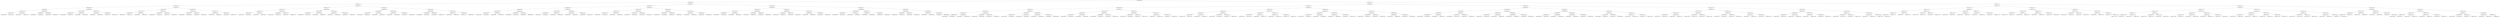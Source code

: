 digraph G{
246953868 [label="Node{data=[6657, 6657]}"]
246953868 -> 739944711
739944711 [label="Node{data=[6380, 6380]}"]
739944711 -> 928467454
928467454 [label="Node{data=[5211, 5211]}"]
928467454 -> 1702389075
1702389075 [label="Node{data=[4074, 4074]}"]
1702389075 -> 716388903
716388903 [label="Node{data=[3688, 3688]}"]
716388903 -> 1402531047
1402531047 [label="Node{data=[3680, 3680]}"]
1402531047 -> 1586321363
1586321363 [label="Node{data=[3084, 3084]}"]
1586321363 -> 2021254060
2021254060 [label="Node{data=[1579, 1579]}"]
2021254060 -> 1260948614
1260948614 [label="Node{data=[1548, 1548]}"]
2021254060 -> 1606659792
1606659792 [label="Node{data=[1638, 1638]}"]
1586321363 -> 1799641396
1799641396 [label="Node{data=[3553, 3553]}"]
1799641396 -> 1553441651
1553441651 [label="Node{data=[3152, 3152]}"]
1799641396 -> 1406425307
1406425307 [label="Node{data=[3679, 3679]}"]
1402531047 -> 287557983
287557983 [label="Node{data=[3684, 3684]}"]
287557983 -> 1483194294
1483194294 [label="Node{data=[3682, 3682]}"]
1483194294 -> 956961778
956961778 [label="Node{data=[3681, 3681]}"]
1483194294 -> 1223263880
1223263880 [label="Node{data=[3683, 3683]}"]
287557983 -> 1200605179
1200605179 [label="Node{data=[3686, 3686]}"]
1200605179 -> 586173107
586173107 [label="Node{data=[3685, 3685]}"]
1200605179 -> 1259100316
1259100316 [label="Node{data=[3687, 3687]}"]
716388903 -> 1330989747
1330989747 [label="Node{data=[3696, 3696]}"]
1330989747 -> 1985805501
1985805501 [label="Node{data=[3692, 3692]}"]
1985805501 -> 1448707351
1448707351 [label="Node{data=[3690, 3690]}"]
1448707351 -> 2142826488
2142826488 [label="Node{data=[3689, 3689]}"]
1448707351 -> 450699886
450699886 [label="Node{data=[3691, 3691]}"]
1985805501 -> 200645788
200645788 [label="Node{data=[3694, 3694]}"]
200645788 -> 295621064
295621064 [label="Node{data=[3693, 3693]}"]
200645788 -> 694237996
694237996 [label="Node{data=[3695, 3695]}"]
1330989747 -> 1524408892
1524408892 [label="Node{data=[3700, 3700]}"]
1524408892 -> 2104149127
2104149127 [label="Node{data=[3698, 3698]}"]
2104149127 -> 446519923
446519923 [label="Node{data=[3697, 3697]}"]
2104149127 -> 973453911
973453911 [label="Node{data=[3699, 3699]}"]
1524408892 -> 91697769
91697769 [label="Node{data=[4033, 4033]}"]
91697769 -> 781357244
781357244 [label="Node{data=[3710, 3710]}"]
91697769 -> 1579948511
1579948511 [label="Node{data=[4073, 4073]}"]
1702389075 -> 1240258383
1240258383 [label="Node{data=[5195, 5195]}"]
1240258383 -> 1966362721
1966362721 [label="Node{data=[4082, 4082]}"]
1966362721 -> 1335437579
1335437579 [label="Node{data=[4078, 4078]}"]
1335437579 -> 1908745158
1908745158 [label="Node{data=[4076, 4076]}"]
1908745158 -> 1581040670
1581040670 [label="Node{data=[4075, 4075]}"]
1908745158 -> 165421280
165421280 [label="Node{data=[4077, 4077]}"]
1335437579 -> 260800929
260800929 [label="Node{data=[4080, 4080]}"]
260800929 -> 1468553349
1468553349 [label="Node{data=[4079, 4079]}"]
260800929 -> 1865185886
1865185886 [label="Node{data=[4081, 4081]}"]
1966362721 -> 119512187
119512187 [label="Node{data=[5191, 5191]}"]
119512187 -> 1414173616
1414173616 [label="Node{data=[4084, 4084]}"]
1414173616 -> 1091810764
1091810764 [label="Node{data=[4083, 4083]}"]
1414173616 -> 1298258234
1298258234 [label="Node{data=[5190, 5190]}"]
119512187 -> 912681129
912681129 [label="Node{data=[5193, 5193]}"]
912681129 -> 909228742
909228742 [label="Node{data=[5192, 5192]}"]
912681129 -> 1792070681
1792070681 [label="Node{data=[5194, 5194]}"]
1240258383 -> 691763312
691763312 [label="Node{data=[5203, 5203]}"]
691763312 -> 748519134
748519134 [label="Node{data=[5199, 5199]}"]
748519134 -> 398525953
398525953 [label="Node{data=[5197, 5197]}"]
398525953 -> 2069719292
2069719292 [label="Node{data=[5196, 5196]}"]
398525953 -> 156727071
156727071 [label="Node{data=[5198, 5198]}"]
748519134 -> 1316721509
1316721509 [label="Node{data=[5201, 5201]}"]
1316721509 -> 1368745381
1368745381 [label="Node{data=[5200, 5200]}"]
1316721509 -> 1101004259
1101004259 [label="Node{data=[5202, 5202]}"]
691763312 -> 1942132032
1942132032 [label="Node{data=[5207, 5207]}"]
1942132032 -> 1638977766
1638977766 [label="Node{data=[5205, 5205]}"]
1638977766 -> 468855096
468855096 [label="Node{data=[5204, 5204]}"]
1638977766 -> 624734016
624734016 [label="Node{data=[5206, 5206]}"]
1942132032 -> 1119049266
1119049266 [label="Node{data=[5209, 5209]}"]
1119049266 -> 627284322
627284322 [label="Node{data=[5208, 5208]}"]
1119049266 -> 802344735
802344735 [label="Node{data=[5210, 5210]}"]
928467454 -> 1867784970
1867784970 [label="Node{data=[6348, 6348]}"]
1867784970 -> 923728404
923728404 [label="Node{data=[6279, 6279]}"]
923728404 -> 245353758
245353758 [label="Node{data=[5219, 5219]}"]
245353758 -> 931938789
931938789 [label="Node{data=[5215, 5215]}"]
931938789 -> 2039380077
2039380077 [label="Node{data=[5213, 5213]}"]
2039380077 -> 965800722
965800722 [label="Node{data=[5212, 5212]}"]
2039380077 -> 1226255875
1226255875 [label="Node{data=[5214, 5214]}"]
931938789 -> 482467245
482467245 [label="Node{data=[5217, 5217]}"]
482467245 -> 377918280
377918280 [label="Node{data=[5216, 5216]}"]
482467245 -> 682683113
682683113 [label="Node{data=[5218, 5218]}"]
245353758 -> 1487384266
1487384266 [label="Node{data=[6275, 6275]}"]
1487384266 -> 1243163846
1243163846 [label="Node{data=[6269, 6269]}"]
1243163846 -> 1755834910
1755834910 [label="Node{data=[5245, 5245]}"]
1243163846 -> 1198502465
1198502465 [label="Node{data=[6274, 6274]}"]
1487384266 -> 576423320
576423320 [label="Node{data=[6277, 6277]}"]
576423320 -> 564650505
564650505 [label="Node{data=[6276, 6276]}"]
576423320 -> 1988565817
1988565817 [label="Node{data=[6278, 6278]}"]
923728404 -> 1287672338
1287672338 [label="Node{data=[6309, 6309]}"]
1287672338 -> 843675991
843675991 [label="Node{data=[6283, 6283]}"]
843675991 -> 744514237
744514237 [label="Node{data=[6281, 6281]}"]
744514237 -> 1651571419
1651571419 [label="Node{data=[6280, 6280]}"]
744514237 -> 753824837
753824837 [label="Node{data=[6282, 6282]}"]
843675991 -> 1427387214
1427387214 [label="Node{data=[6285, 6285]}"]
1427387214 -> 2060371675
2060371675 [label="Node{data=[6284, 6284]}"]
1427387214 -> 520969595
520969595 [label="Node{data=[6286, 6286]}"]
1287672338 -> 1075732099
1075732099 [label="Node{data=[6344, 6344]}"]
1075732099 -> 879004557
879004557 [label="Node{data=[6342, 6342]}"]
879004557 -> 940600260
940600260 [label="Node{data=[6341, 6341]}"]
879004557 -> 1292050232
1292050232 [label="Node{data=[6343, 6343]}"]
1075732099 -> 2145106525
2145106525 [label="Node{data=[6346, 6346]}"]
2145106525 -> 1878224584
1878224584 [label="Node{data=[6345, 6345]}"]
2145106525 -> 1418094265
1418094265 [label="Node{data=[6347, 6347]}"]
1867784970 -> 19483086
19483086 [label="Node{data=[6364, 6364]}"]
19483086 -> 595727076
595727076 [label="Node{data=[6356, 6356]}"]
595727076 -> 1475587442
1475587442 [label="Node{data=[6352, 6352]}"]
1475587442 -> 807910043
807910043 [label="Node{data=[6350, 6350]}"]
807910043 -> 2064376424
2064376424 [label="Node{data=[6349, 6349]}"]
807910043 -> 1219349215
1219349215 [label="Node{data=[6351, 6351]}"]
1475587442 -> 50296453
50296453 [label="Node{data=[6354, 6354]}"]
50296453 -> 251782947
251782947 [label="Node{data=[6353, 6353]}"]
50296453 -> 725441545
725441545 [label="Node{data=[6355, 6355]}"]
595727076 -> 224432259
224432259 [label="Node{data=[6360, 6360]}"]
224432259 -> 1959957748
1959957748 [label="Node{data=[6358, 6358]}"]
1959957748 -> 1961516466
1961516466 [label="Node{data=[6357, 6357]}"]
1959957748 -> 905353778
905353778 [label="Node{data=[6359, 6359]}"]
224432259 -> 1016848519
1016848519 [label="Node{data=[6362, 6362]}"]
1016848519 -> 1544464084
1544464084 [label="Node{data=[6361, 6361]}"]
1016848519 -> 2049931050
2049931050 [label="Node{data=[6363, 6363]}"]
19483086 -> 2064205143
2064205143 [label="Node{data=[6372, 6372]}"]
2064205143 -> 410328425
410328425 [label="Node{data=[6368, 6368]}"]
410328425 -> 837034165
837034165 [label="Node{data=[6366, 6366]}"]
837034165 -> 821266308
821266308 [label="Node{data=[6365, 6365]}"]
837034165 -> 23158576
23158576 [label="Node{data=[6367, 6367]}"]
410328425 -> 827294752
827294752 [label="Node{data=[6370, 6370]}"]
827294752 -> 557771572
557771572 [label="Node{data=[6369, 6369]}"]
827294752 -> 224237360
224237360 [label="Node{data=[6371, 6371]}"]
2064205143 -> 105828724
105828724 [label="Node{data=[6376, 6376]}"]
105828724 -> 1265445657
1265445657 [label="Node{data=[6374, 6374]}"]
1265445657 -> 492576267
492576267 [label="Node{data=[6373, 6373]}"]
1265445657 -> 2086272647
2086272647 [label="Node{data=[6375, 6375]}"]
105828724 -> 208422153
208422153 [label="Node{data=[6378, 6378]}"]
208422153 -> 788234878
788234878 [label="Node{data=[6377, 6377]}"]
208422153 -> 1395289580
1395289580 [label="Node{data=[6379, 6379]}"]
739944711 -> 1614023880
1614023880 [label="Node{data=[6593, 6593]}"]
1614023880 -> 245258698
245258698 [label="Node{data=[6412, 6412]}"]
245258698 -> 2089075221
2089075221 [label="Node{data=[6396, 6396]}"]
2089075221 -> 2093061476
2093061476 [label="Node{data=[6388, 6388]}"]
2093061476 -> 1020499064
1020499064 [label="Node{data=[6384, 6384]}"]
1020499064 -> 1082120737
1082120737 [label="Node{data=[6382, 6382]}"]
1082120737 -> 439430225
439430225 [label="Node{data=[6381, 6381]}"]
1082120737 -> 1789649094
1789649094 [label="Node{data=[6383, 6383]}"]
1020499064 -> 1258015167
1258015167 [label="Node{data=[6386, 6386]}"]
1258015167 -> 1961606163
1961606163 [label="Node{data=[6385, 6385]}"]
1258015167 -> 1739281787
1739281787 [label="Node{data=[6387, 6387]}"]
2093061476 -> 1379087512
1379087512 [label="Node{data=[6392, 6392]}"]
1379087512 -> 1175562576
1175562576 [label="Node{data=[6390, 6390]}"]
1175562576 -> 1874038437
1874038437 [label="Node{data=[6389, 6389]}"]
1175562576 -> 1376657061
1376657061 [label="Node{data=[6391, 6391]}"]
1379087512 -> 433223560
433223560 [label="Node{data=[6394, 6394]}"]
433223560 -> 1380058827
1380058827 [label="Node{data=[6393, 6393]}"]
433223560 -> 569867392
569867392 [label="Node{data=[6395, 6395]}"]
2089075221 -> 53388589
53388589 [label="Node{data=[6404, 6404]}"]
53388589 -> 164293879
164293879 [label="Node{data=[6400, 6400]}"]
164293879 -> 1266468699
1266468699 [label="Node{data=[6398, 6398]}"]
1266468699 -> 1366667720
1366667720 [label="Node{data=[6397, 6397]}"]
1266468699 -> 662987014
662987014 [label="Node{data=[6399, 6399]}"]
164293879 -> 2037881941
2037881941 [label="Node{data=[6402, 6402]}"]
2037881941 -> 1411172927
1411172927 [label="Node{data=[6401, 6401]}"]
2037881941 -> 681298565
681298565 [label="Node{data=[6403, 6403]}"]
53388589 -> 739447489
739447489 [label="Node{data=[6408, 6408]}"]
739447489 -> 1766045218
1766045218 [label="Node{data=[6406, 6406]}"]
1766045218 -> 1539101703
1539101703 [label="Node{data=[6405, 6405]}"]
1766045218 -> 763752983
763752983 [label="Node{data=[6407, 6407]}"]
739447489 -> 431257724
431257724 [label="Node{data=[6410, 6410]}"]
431257724 -> 1840394190
1840394190 [label="Node{data=[6409, 6409]}"]
431257724 -> 1343472275
1343472275 [label="Node{data=[6411, 6411]}"]
245258698 -> 1384421324
1384421324 [label="Node{data=[6428, 6428]}"]
1384421324 -> 1749639800
1749639800 [label="Node{data=[6420, 6420]}"]
1749639800 -> 351927520
351927520 [label="Node{data=[6416, 6416]}"]
351927520 -> 1513137078
1513137078 [label="Node{data=[6414, 6414]}"]
1513137078 -> 754742731
754742731 [label="Node{data=[6413, 6413]}"]
1513137078 -> 260409486
260409486 [label="Node{data=[6415, 6415]}"]
351927520 -> 1413507938
1413507938 [label="Node{data=[6418, 6418]}"]
1413507938 -> 187846479
187846479 [label="Node{data=[6417, 6417]}"]
1413507938 -> 1152328143
1152328143 [label="Node{data=[6419, 6419]}"]
1749639800 -> 1733103660
1733103660 [label="Node{data=[6424, 6424]}"]
1733103660 -> 813792476
813792476 [label="Node{data=[6422, 6422]}"]
813792476 -> 701502900
701502900 [label="Node{data=[6421, 6421]}"]
813792476 -> 340588568
340588568 [label="Node{data=[6423, 6423]}"]
1733103660 -> 462378701
462378701 [label="Node{data=[6426, 6426]}"]
462378701 -> 542359292
542359292 [label="Node{data=[6425, 6425]}"]
462378701 -> 151483127
151483127 [label="Node{data=[6427, 6427]}"]
1384421324 -> 2054735863
2054735863 [label="Node{data=[6585, 6585]}"]
2054735863 -> 463527755
463527755 [label="Node{data=[6581, 6581]}"]
463527755 -> 649668253
649668253 [label="Node{data=[6430, 6430]}"]
649668253 -> 337340535
337340535 [label="Node{data=[6429, 6429]}"]
649668253 -> 677397116
677397116 [label="Node{data=[6558, 6558]}"]
463527755 -> 891783868
891783868 [label="Node{data=[6583, 6583]}"]
891783868 -> 1522917195
1522917195 [label="Node{data=[6582, 6582]}"]
891783868 -> 366103732
366103732 [label="Node{data=[6584, 6584]}"]
2054735863 -> 1057722320
1057722320 [label="Node{data=[6589, 6589]}"]
1057722320 -> 921735399
921735399 [label="Node{data=[6587, 6587]}"]
921735399 -> 1111178997
1111178997 [label="Node{data=[6586, 6586]}"]
921735399 -> 1166765546
1166765546 [label="Node{data=[6588, 6588]}"]
1057722320 -> 647831428
647831428 [label="Node{data=[6591, 6591]}"]
647831428 -> 349750296
349750296 [label="Node{data=[6590, 6590]}"]
647831428 -> 261070048
261070048 [label="Node{data=[6592, 6592]}"]
1614023880 -> 292902086
292902086 [label="Node{data=[6625, 6625]}"]
292902086 -> 1608128595
1608128595 [label="Node{data=[6609, 6609]}"]
1608128595 -> 233893812
233893812 [label="Node{data=[6601, 6601]}"]
233893812 -> 2120944246
2120944246 [label="Node{data=[6597, 6597]}"]
2120944246 -> 1166258713
1166258713 [label="Node{data=[6595, 6595]}"]
1166258713 -> 1242833530
1242833530 [label="Node{data=[6594, 6594]}"]
1166258713 -> 1083439555
1083439555 [label="Node{data=[6596, 6596]}"]
2120944246 -> 1720541981
1720541981 [label="Node{data=[6599, 6599]}"]
1720541981 -> 1053169327
1053169327 [label="Node{data=[6598, 6598]}"]
1720541981 -> 1437267199
1437267199 [label="Node{data=[6600, 6600]}"]
233893812 -> 178803304
178803304 [label="Node{data=[6605, 6605]}"]
178803304 -> 128998827
128998827 [label="Node{data=[6603, 6603]}"]
128998827 -> 156057756
156057756 [label="Node{data=[6602, 6602]}"]
128998827 -> 197283910
197283910 [label="Node{data=[6604, 6604]}"]
178803304 -> 1127315524
1127315524 [label="Node{data=[6607, 6607]}"]
1127315524 -> 1189689484
1189689484 [label="Node{data=[6606, 6606]}"]
1127315524 -> 625203565
625203565 [label="Node{data=[6608, 6608]}"]
1608128595 -> 1008397795
1008397795 [label="Node{data=[6617, 6617]}"]
1008397795 -> 1956729212
1956729212 [label="Node{data=[6613, 6613]}"]
1956729212 -> 2072197692
2072197692 [label="Node{data=[6611, 6611]}"]
2072197692 -> 1085283472
1085283472 [label="Node{data=[6610, 6610]}"]
2072197692 -> 732861584
732861584 [label="Node{data=[6612, 6612]}"]
1956729212 -> 1434061352
1434061352 [label="Node{data=[6615, 6615]}"]
1434061352 -> 936024161
936024161 [label="Node{data=[6614, 6614]}"]
1434061352 -> 2002671252
2002671252 [label="Node{data=[6616, 6616]}"]
1008397795 -> 671831803
671831803 [label="Node{data=[6621, 6621]}"]
671831803 -> 757408408
757408408 [label="Node{data=[6619, 6619]}"]
757408408 -> 1313844941
1313844941 [label="Node{data=[6618, 6618]}"]
757408408 -> 1268820838
1268820838 [label="Node{data=[6620, 6620]}"]
671831803 -> 971931751
971931751 [label="Node{data=[6623, 6623]}"]
971931751 -> 1029395488
1029395488 [label="Node{data=[6622, 6622]}"]
971931751 -> 248626304
248626304 [label="Node{data=[6624, 6624]}"]
292902086 -> 1088740775
1088740775 [label="Node{data=[6641, 6641]}"]
1088740775 -> 222597220
222597220 [label="Node{data=[6633, 6633]}"]
222597220 -> 1792618424
1792618424 [label="Node{data=[6629, 6629]}"]
1792618424 -> 1768930271
1768930271 [label="Node{data=[6627, 6627]}"]
1768930271 -> 260070064
260070064 [label="Node{data=[6626, 6626]}"]
1768930271 -> 653147284
653147284 [label="Node{data=[6628, 6628]}"]
1792618424 -> 90796830
90796830 [label="Node{data=[6631, 6631]}"]
90796830 -> 298615087
298615087 [label="Node{data=[6630, 6630]}"]
90796830 -> 471075964
471075964 [label="Node{data=[6632, 6632]}"]
222597220 -> 1263110646
1263110646 [label="Node{data=[6637, 6637]}"]
1263110646 -> 100065794
100065794 [label="Node{data=[6635, 6635]}"]
100065794 -> 1883688554
1883688554 [label="Node{data=[6634, 6634]}"]
100065794 -> 1275939826
1275939826 [label="Node{data=[6636, 6636]}"]
1263110646 -> 1267494332
1267494332 [label="Node{data=[6639, 6639]}"]
1267494332 -> 2035839037
2035839037 [label="Node{data=[6638, 6638]}"]
1267494332 -> 1068225762
1068225762 [label="Node{data=[6640, 6640]}"]
1088740775 -> 425675326
425675326 [label="Node{data=[6649, 6649]}"]
425675326 -> 831923492
831923492 [label="Node{data=[6645, 6645]}"]
831923492 -> 200630963
200630963 [label="Node{data=[6643, 6643]}"]
200630963 -> 1780005867
1780005867 [label="Node{data=[6642, 6642]}"]
200630963 -> 167051820
167051820 [label="Node{data=[6644, 6644]}"]
831923492 -> 164276531
164276531 [label="Node{data=[6647, 6647]}"]
164276531 -> 688566851
688566851 [label="Node{data=[6646, 6646]}"]
164276531 -> 107123562
107123562 [label="Node{data=[6648, 6648]}"]
425675326 -> 665257448
665257448 [label="Node{data=[6653, 6653]}"]
665257448 -> 2071503646
2071503646 [label="Node{data=[6651, 6651]}"]
2071503646 -> 127700632
127700632 [label="Node{data=[6650, 6650]}"]
2071503646 -> 368551106
368551106 [label="Node{data=[6652, 6652]}"]
665257448 -> 182479825
182479825 [label="Node{data=[6655, 6655]}"]
182479825 -> 884885952
884885952 [label="Node{data=[6654, 6654]}"]
182479825 -> 1463155073
1463155073 [label="Node{data=[6656, 6656]}"]
246953868 -> 2135721489
2135721489 [label="Node{data=[7084, 7084]}"]
2135721489 -> 1987826890
1987826890 [label="Node{data=[6834, 6834]}"]
1987826890 -> 818770828
818770828 [label="Node{data=[6721, 6721]}"]
818770828 -> 1212968421
1212968421 [label="Node{data=[6689, 6689]}"]
1212968421 -> 1395328755
1395328755 [label="Node{data=[6673, 6673]}"]
1395328755 -> 2078164440
2078164440 [label="Node{data=[6665, 6665]}"]
2078164440 -> 542382140
542382140 [label="Node{data=[6661, 6661]}"]
542382140 -> 198998678
198998678 [label="Node{data=[6659, 6659]}"]
198998678 -> 4974976
4974976 [label="Node{data=[6658, 6658]}"]
198998678 -> 162700500
162700500 [label="Node{data=[6660, 6660]}"]
542382140 -> 162000934
162000934 [label="Node{data=[6663, 6663]}"]
162000934 -> 1640440654
1640440654 [label="Node{data=[6662, 6662]}"]
162000934 -> 1050661151
1050661151 [label="Node{data=[6664, 6664]}"]
2078164440 -> 592883236
592883236 [label="Node{data=[6669, 6669]}"]
592883236 -> 365317288
365317288 [label="Node{data=[6667, 6667]}"]
365317288 -> 1304678413
1304678413 [label="Node{data=[6666, 6666]}"]
365317288 -> 227862403
227862403 [label="Node{data=[6668, 6668]}"]
592883236 -> 455430043
455430043 [label="Node{data=[6671, 6671]}"]
455430043 -> 1008857947
1008857947 [label="Node{data=[6670, 6670]}"]
455430043 -> 1865486186
1865486186 [label="Node{data=[6672, 6672]}"]
1395328755 -> 1160992240
1160992240 [label="Node{data=[6681, 6681]}"]
1160992240 -> 1960543066
1960543066 [label="Node{data=[6677, 6677]}"]
1960543066 -> 1196629425
1196629425 [label="Node{data=[6675, 6675]}"]
1196629425 -> 553517166
553517166 [label="Node{data=[6674, 6674]}"]
1196629425 -> 2134728020
2134728020 [label="Node{data=[6676, 6676]}"]
1960543066 -> 1465176250
1465176250 [label="Node{data=[6679, 6679]}"]
1465176250 -> 137752948
137752948 [label="Node{data=[6678, 6678]}"]
1465176250 -> 1486384492
1486384492 [label="Node{data=[6680, 6680]}"]
1160992240 -> 1297767638
1297767638 [label="Node{data=[6685, 6685]}"]
1297767638 -> 1014666439
1014666439 [label="Node{data=[6683, 6683]}"]
1014666439 -> 467893357
467893357 [label="Node{data=[6682, 6682]}"]
1014666439 -> 754032
754032 [label="Node{data=[6684, 6684]}"]
1297767638 -> 531157323
531157323 [label="Node{data=[6687, 6687]}"]
531157323 -> 2006754005
2006754005 [label="Node{data=[6686, 6686]}"]
531157323 -> 2006755423
2006755423 [label="Node{data=[6688, 6688]}"]
1212968421 -> 734050269
734050269 [label="Node{data=[6705, 6705]}"]
734050269 -> 1924860263
1924860263 [label="Node{data=[6697, 6697]}"]
1924860263 -> 1612945391
1612945391 [label="Node{data=[6693, 6693]}"]
1612945391 -> 1928267236
1928267236 [label="Node{data=[6691, 6691]}"]
1928267236 -> 1547647547
1547647547 [label="Node{data=[6690, 6690]}"]
1928267236 -> 1994780906
1994780906 [label="Node{data=[6692, 6692]}"]
1612945391 -> 176524598
176524598 [label="Node{data=[6695, 6695]}"]
176524598 -> 13597095
13597095 [label="Node{data=[6694, 6694]}"]
176524598 -> 629437799
629437799 [label="Node{data=[6696, 6696]}"]
1924860263 -> 2092934045
2092934045 [label="Node{data=[6701, 6701]}"]
2092934045 -> 1526033665
1526033665 [label="Node{data=[6699, 6699]}"]
1526033665 -> 562832825
562832825 [label="Node{data=[6698, 6698]}"]
1526033665 -> 656753570
656753570 [label="Node{data=[6700, 6700]}"]
2092934045 -> 646430608
646430608 [label="Node{data=[6703, 6703]}"]
646430608 -> 1475040036
1475040036 [label="Node{data=[6702, 6702]}"]
646430608 -> 386536845
386536845 [label="Node{data=[6704, 6704]}"]
734050269 -> 448756893
448756893 [label="Node{data=[6713, 6713]}"]
448756893 -> 23014245
23014245 [label="Node{data=[6709, 6709]}"]
23014245 -> 203434521
203434521 [label="Node{data=[6707, 6707]}"]
203434521 -> 1271001197
1271001197 [label="Node{data=[6706, 6706]}"]
203434521 -> 721106460
721106460 [label="Node{data=[6708, 6708]}"]
23014245 -> 1376203813
1376203813 [label="Node{data=[6711, 6711]}"]
1376203813 -> 1601879198
1601879198 [label="Node{data=[6710, 6710]}"]
1376203813 -> 461143428
461143428 [label="Node{data=[6712, 6712]}"]
448756893 -> 1757737761
1757737761 [label="Node{data=[6717, 6717]}"]
1757737761 -> 59327488
59327488 [label="Node{data=[6715, 6715]}"]
59327488 -> 152929955
152929955 [label="Node{data=[6714, 6714]}"]
59327488 -> 1911904857
1911904857 [label="Node{data=[6716, 6716]}"]
1757737761 -> 1055384253
1055384253 [label="Node{data=[6719, 6719]}"]
1055384253 -> 2005342245
2005342245 [label="Node{data=[6718, 6718]}"]
1055384253 -> 315269352
315269352 [label="Node{data=[6720, 6720]}"]
818770828 -> 1236670330
1236670330 [label="Node{data=[6780, 6780]}"]
1236670330 -> 1220929275
1220929275 [label="Node{data=[6764, 6764]}"]
1220929275 -> 130845174
130845174 [label="Node{data=[6756, 6756]}"]
130845174 -> 1078375431
1078375431 [label="Node{data=[6752, 6752]}"]
1078375431 -> 967993010
967993010 [label="Node{data=[6750, 6750]}"]
967993010 -> 1588047169
1588047169 [label="Node{data=[6722, 6722]}"]
967993010 -> 1036455002
1036455002 [label="Node{data=[6751, 6751]}"]
1078375431 -> 1221878121
1221878121 [label="Node{data=[6754, 6754]}"]
1221878121 -> 1660487991
1660487991 [label="Node{data=[6753, 6753]}"]
1221878121 -> 30895500
30895500 [label="Node{data=[6755, 6755]}"]
130845174 -> 74908720
74908720 [label="Node{data=[6760, 6760]}"]
74908720 -> 1875108606
1875108606 [label="Node{data=[6758, 6758]}"]
1875108606 -> 1171914368
1171914368 [label="Node{data=[6757, 6757]}"]
1875108606 -> 2136490170
2136490170 [label="Node{data=[6759, 6759]}"]
74908720 -> 1127390693
1127390693 [label="Node{data=[6762, 6762]}"]
1127390693 -> 857101167
857101167 [label="Node{data=[6761, 6761]}"]
1127390693 -> 967939699
967939699 [label="Node{data=[6763, 6763]}"]
1220929275 -> 72440943
72440943 [label="Node{data=[6772, 6772]}"]
72440943 -> 1398482101
1398482101 [label="Node{data=[6768, 6768]}"]
1398482101 -> 1389856922
1389856922 [label="Node{data=[6766, 6766]}"]
1389856922 -> 1734381245
1734381245 [label="Node{data=[6765, 6765]}"]
1389856922 -> 1776026650
1776026650 [label="Node{data=[6767, 6767]}"]
1398482101 -> 1663626008
1663626008 [label="Node{data=[6770, 6770]}"]
1663626008 -> 223685823
223685823 [label="Node{data=[6769, 6769]}"]
1663626008 -> 1856196302
1856196302 [label="Node{data=[6771, 6771]}"]
72440943 -> 1733716948
1733716948 [label="Node{data=[6776, 6776]}"]
1733716948 -> 1124219917
1124219917 [label="Node{data=[6774, 6774]}"]
1124219917 -> 1729548294
1729548294 [label="Node{data=[6773, 6773]}"]
1124219917 -> 330774292
330774292 [label="Node{data=[6775, 6775]}"]
1733716948 -> 1198257789
1198257789 [label="Node{data=[6778, 6778]}"]
1198257789 -> 366696649
366696649 [label="Node{data=[6777, 6777]}"]
1198257789 -> 1151089812
1151089812 [label="Node{data=[6779, 6779]}"]
1236670330 -> 1849273476
1849273476 [label="Node{data=[6818, 6818]}"]
1849273476 -> 1987671840
1987671840 [label="Node{data=[6810, 6810]}"]
1987671840 -> 959149110
959149110 [label="Node{data=[6784, 6784]}"]
959149110 -> 485922587
485922587 [label="Node{data=[6782, 6782]}"]
485922587 -> 1065899405
1065899405 [label="Node{data=[6781, 6781]}"]
485922587 -> 49673515
49673515 [label="Node{data=[6783, 6783]}"]
959149110 -> 1612561287
1612561287 [label="Node{data=[6808, 6808]}"]
1612561287 -> 1216067280
1216067280 [label="Node{data=[6807, 6807]}"]
1612561287 -> 899851887
899851887 [label="Node{data=[6809, 6809]}"]
1987671840 -> 408109405
408109405 [label="Node{data=[6814, 6814]}"]
408109405 -> 354353235
354353235 [label="Node{data=[6812, 6812]}"]
354353235 -> 4712726
4712726 [label="Node{data=[6811, 6811]}"]
354353235 -> 544646831
544646831 [label="Node{data=[6813, 6813]}"]
408109405 -> 581780053
581780053 [label="Node{data=[6816, 6816]}"]
581780053 -> 1339933643
1339933643 [label="Node{data=[6815, 6815]}"]
581780053 -> 1894620287
1894620287 [label="Node{data=[6817, 6817]}"]
1849273476 -> 1706757907
1706757907 [label="Node{data=[6826, 6826]}"]
1706757907 -> 759977499
759977499 [label="Node{data=[6822, 6822]}"]
759977499 -> 204344290
204344290 [label="Node{data=[6820, 6820]}"]
204344290 -> 272396412
272396412 [label="Node{data=[6819, 6819]}"]
204344290 -> 759314175
759314175 [label="Node{data=[6821, 6821]}"]
759977499 -> 1659978178
1659978178 [label="Node{data=[6824, 6824]}"]
1659978178 -> 511453029
511453029 [label="Node{data=[6823, 6823]}"]
1659978178 -> 1840257862
1840257862 [label="Node{data=[6825, 6825]}"]
1706757907 -> 1366900161
1366900161 [label="Node{data=[6830, 6830]}"]
1366900161 -> 963545469
963545469 [label="Node{data=[6828, 6828]}"]
963545469 -> 1180091962
1180091962 [label="Node{data=[6827, 6827]}"]
963545469 -> 726765469
726765469 [label="Node{data=[6829, 6829]}"]
1366900161 -> 870197251
870197251 [label="Node{data=[6832, 6832]}"]
870197251 -> 2125884004
2125884004 [label="Node{data=[6831, 6831]}"]
870197251 -> 237048990
237048990 [label="Node{data=[6833, 6833]}"]
1987826890 -> 699092896
699092896 [label="Node{data=[7020, 7020]}"]
699092896 -> 1811408038
1811408038 [label="Node{data=[6892, 6892]}"]
1811408038 -> 652170998
652170998 [label="Node{data=[6876, 6876]}"]
652170998 -> 551301975
551301975 [label="Node{data=[6868, 6868]}"]
551301975 -> 1400487587
1400487587 [label="Node{data=[6838, 6838]}"]
1400487587 -> 134193854
134193854 [label="Node{data=[6836, 6836]}"]
134193854 -> 1531657297
1531657297 [label="Node{data=[6835, 6835]}"]
134193854 -> 441252580
441252580 [label="Node{data=[6837, 6837]}"]
1400487587 -> 81712040
81712040 [label="Node{data=[6840, 6840]}"]
81712040 -> 2119068639
2119068639 [label="Node{data=[6839, 6839]}"]
81712040 -> 2095413747
2095413747 [label="Node{data=[6841, 6841]}"]
551301975 -> 16987985
16987985 [label="Node{data=[6872, 6872]}"]
16987985 -> 1941104458
1941104458 [label="Node{data=[6870, 6870]}"]
1941104458 -> 2125429360
2125429360 [label="Node{data=[6869, 6869]}"]
1941104458 -> 701673143
701673143 [label="Node{data=[6871, 6871]}"]
16987985 -> 829668707
829668707 [label="Node{data=[6874, 6874]}"]
829668707 -> 1436521648
1436521648 [label="Node{data=[6873, 6873]}"]
829668707 -> 1348864137
1348864137 [label="Node{data=[6875, 6875]}"]
652170998 -> 1828565796
1828565796 [label="Node{data=[6884, 6884]}"]
1828565796 -> 1078559613
1078559613 [label="Node{data=[6880, 6880]}"]
1078559613 -> 1767548368
1767548368 [label="Node{data=[6878, 6878]}"]
1767548368 -> 152619570
152619570 [label="Node{data=[6877, 6877]}"]
1767548368 -> 150813862
150813862 [label="Node{data=[6879, 6879]}"]
1078559613 -> 77796527
77796527 [label="Node{data=[6882, 6882]}"]
77796527 -> 946558414
946558414 [label="Node{data=[6881, 6881]}"]
77796527 -> 2012037547
2012037547 [label="Node{data=[6883, 6883]}"]
1828565796 -> 378817532
378817532 [label="Node{data=[6888, 6888]}"]
378817532 -> 168702957
168702957 [label="Node{data=[6886, 6886]}"]
168702957 -> 1755959879
1755959879 [label="Node{data=[6885, 6885]}"]
168702957 -> 1976837856
1976837856 [label="Node{data=[6887, 6887]}"]
378817532 -> 1093359629
1093359629 [label="Node{data=[6890, 6890]}"]
1093359629 -> 985762462
985762462 [label="Node{data=[6889, 6889]}"]
1093359629 -> 484199531
484199531 [label="Node{data=[6891, 6891]}"]
1811408038 -> 1215011382
1215011382 [label="Node{data=[6908, 6908]}"]
1215011382 -> 1394300934
1394300934 [label="Node{data=[6900, 6900]}"]
1394300934 -> 1698217345
1698217345 [label="Node{data=[6896, 6896]}"]
1698217345 -> 469305945
469305945 [label="Node{data=[6894, 6894]}"]
469305945 -> 265783610
265783610 [label="Node{data=[6893, 6893]}"]
469305945 -> 109394862
109394862 [label="Node{data=[6895, 6895]}"]
1698217345 -> 644958794
644958794 [label="Node{data=[6898, 6898]}"]
644958794 -> 1971926815
1971926815 [label="Node{data=[6897, 6897]}"]
644958794 -> 1185214157
1185214157 [label="Node{data=[6899, 6899]}"]
1394300934 -> 1767110140
1767110140 [label="Node{data=[6904, 6904]}"]
1767110140 -> 1163710854
1163710854 [label="Node{data=[6902, 6902]}"]
1163710854 -> 2043754493
2043754493 [label="Node{data=[6901, 6901]}"]
1163710854 -> 409103500
409103500 [label="Node{data=[6903, 6903]}"]
1767110140 -> 1860732521
1860732521 [label="Node{data=[6906, 6906]}"]
1860732521 -> 1293662931
1293662931 [label="Node{data=[6905, 6905]}"]
1860732521 -> 1032127058
1032127058 [label="Node{data=[6907, 6907]}"]
1215011382 -> 914890594
914890594 [label="Node{data=[7012, 7012]}"]
914890594 -> 477699092
477699092 [label="Node{data=[6912, 6912]}"]
477699092 -> 203743338
203743338 [label="Node{data=[6910, 6910]}"]
203743338 -> 421979182
421979182 [label="Node{data=[6909, 6909]}"]
203743338 -> 1872989031
1872989031 [label="Node{data=[6911, 6911]}"]
477699092 -> 997106491
997106491 [label="Node{data=[6991, 6991]}"]
997106491 -> 274871180
274871180 [label="Node{data=[6941, 6941]}"]
997106491 -> 1053532730
1053532730 [label="Node{data=[6996, 6996]}"]
914890594 -> 1296105015
1296105015 [label="Node{data=[7016, 7016]}"]
1296105015 -> 58321887
58321887 [label="Node{data=[7014, 7014]}"]
58321887 -> 42358383
42358383 [label="Node{data=[7013, 7013]}"]
58321887 -> 1639968375
1639968375 [label="Node{data=[7015, 7015]}"]
1296105015 -> 734270769
734270769 [label="Node{data=[7018, 7018]}"]
734270769 -> 1739535493
1739535493 [label="Node{data=[7017, 7017]}"]
734270769 -> 1462383409
1462383409 [label="Node{data=[7019, 7019]}"]
699092896 -> 1232643061
1232643061 [label="Node{data=[7052, 7052]}"]
1232643061 -> 1117670006
1117670006 [label="Node{data=[7036, 7036]}"]
1117670006 -> 1544246716
1544246716 [label="Node{data=[7028, 7028]}"]
1544246716 -> 1522419383
1522419383 [label="Node{data=[7024, 7024]}"]
1522419383 -> 1456812318
1456812318 [label="Node{data=[7022, 7022]}"]
1456812318 -> 1722293320
1722293320 [label="Node{data=[7021, 7021]}"]
1456812318 -> 1619526548
1619526548 [label="Node{data=[7023, 7023]}"]
1522419383 -> 1210804940
1210804940 [label="Node{data=[7026, 7026]}"]
1210804940 -> 923397910
923397910 [label="Node{data=[7025, 7025]}"]
1210804940 -> 291893219
291893219 [label="Node{data=[7027, 7027]}"]
1544246716 -> 827443960
827443960 [label="Node{data=[7032, 7032]}"]
827443960 -> 582990612
582990612 [label="Node{data=[7030, 7030]}"]
582990612 -> 1513521418
1513521418 [label="Node{data=[7029, 7029]}"]
582990612 -> 1687316312
1687316312 [label="Node{data=[7031, 7031]}"]
827443960 -> 1529575224
1529575224 [label="Node{data=[7034, 7034]}"]
1529575224 -> 68354130
68354130 [label="Node{data=[7033, 7033]}"]
1529575224 -> 1791225611
1791225611 [label="Node{data=[7035, 7035]}"]
1117670006 -> 488439212
488439212 [label="Node{data=[7044, 7044]}"]
488439212 -> 495897472
495897472 [label="Node{data=[7040, 7040]}"]
495897472 -> 16996851
16996851 [label="Node{data=[7038, 7038]}"]
16996851 -> 1951225199
1951225199 [label="Node{data=[7037, 7037]}"]
16996851 -> 247867351
247867351 [label="Node{data=[7039, 7039]}"]
495897472 -> 1711222596
1711222596 [label="Node{data=[7042, 7042]}"]
1711222596 -> 2116562633
2116562633 [label="Node{data=[7041, 7041]}"]
1711222596 -> 1615915598
1615915598 [label="Node{data=[7043, 7043]}"]
488439212 -> 1595379980
1595379980 [label="Node{data=[7048, 7048]}"]
1595379980 -> 1124995237
1124995237 [label="Node{data=[7046, 7046]}"]
1124995237 -> 2087661675
2087661675 [label="Node{data=[7045, 7045]}"]
1124995237 -> 453687090
453687090 [label="Node{data=[7047, 7047]}"]
1595379980 -> 2021051054
2021051054 [label="Node{data=[7050, 7050]}"]
2021051054 -> 1263433277
1263433277 [label="Node{data=[7049, 7049]}"]
2021051054 -> 1311238999
1311238999 [label="Node{data=[7051, 7051]}"]
1232643061 -> 5928582
5928582 [label="Node{data=[7068, 7068]}"]
5928582 -> 1320681369
1320681369 [label="Node{data=[7060, 7060]}"]
1320681369 -> 1995479020
1995479020 [label="Node{data=[7056, 7056]}"]
1995479020 -> 133998390
133998390 [label="Node{data=[7054, 7054]}"]
133998390 -> 1413553929
1413553929 [label="Node{data=[7053, 7053]}"]
133998390 -> 637237551
637237551 [label="Node{data=[7055, 7055]}"]
1995479020 -> 1472644491
1472644491 [label="Node{data=[7058, 7058]}"]
1472644491 -> 895556946
895556946 [label="Node{data=[7057, 7057]}"]
1472644491 -> 1761932704
1761932704 [label="Node{data=[7059, 7059]}"]
1320681369 -> 399039406
399039406 [label="Node{data=[7064, 7064]}"]
399039406 -> 1984147009
1984147009 [label="Node{data=[7062, 7062]}"]
1984147009 -> 1274390102
1274390102 [label="Node{data=[7061, 7061]}"]
1984147009 -> 93516669
93516669 [label="Node{data=[7063, 7063]}"]
399039406 -> 1423334858
1423334858 [label="Node{data=[7066, 7066]}"]
1423334858 -> 1066193079
1066193079 [label="Node{data=[7065, 7065]}"]
1423334858 -> 1504515590
1504515590 [label="Node{data=[7067, 7067]}"]
5928582 -> 1270222677
1270222677 [label="Node{data=[7076, 7076]}"]
1270222677 -> 770192356
770192356 [label="Node{data=[7072, 7072]}"]
770192356 -> 1949849478
1949849478 [label="Node{data=[7070, 7070]}"]
1949849478 -> 1158967841
1158967841 [label="Node{data=[7069, 7069]}"]
1949849478 -> 1042481521
1042481521 [label="Node{data=[7071, 7071]}"]
770192356 -> 1379426882
1379426882 [label="Node{data=[7074, 7074]}"]
1379426882 -> 1686801380
1686801380 [label="Node{data=[7073, 7073]}"]
1379426882 -> 40466478
40466478 [label="Node{data=[7075, 7075]}"]
1270222677 -> 610785691
610785691 [label="Node{data=[7080, 7080]}"]
610785691 -> 903644455
903644455 [label="Node{data=[7078, 7078]}"]
903644455 -> 87682515
87682515 [label="Node{data=[7077, 7077]}"]
903644455 -> 1289248082
1289248082 [label="Node{data=[7079, 7079]}"]
610785691 -> 1449782867
1449782867 [label="Node{data=[7082, 7082]}"]
1449782867 -> 130923524
130923524 [label="Node{data=[7081, 7081]}"]
1449782867 -> 1305513563
1305513563 [label="Node{data=[7083, 7083]}"]
2135721489 -> 1139566718
1139566718 [label="Node{data=[7173, 7173]}"]
1139566718 -> 1517165862
1517165862 [label="Node{data=[7141, 7141]}"]
1517165862 -> 816424947
816424947 [label="Node{data=[7125, 7125]}"]
816424947 -> 2034386411
2034386411 [label="Node{data=[7117, 7117]}"]
2034386411 -> 1498246437
1498246437 [label="Node{data=[7113, 7113]}"]
1498246437 -> 1944112135
1944112135 [label="Node{data=[7111, 7111]}"]
1944112135 -> 244018103
244018103 [label="Node{data=[7110, 7110]}"]
1944112135 -> 1695353488
1695353488 [label="Node{data=[7112, 7112]}"]
1498246437 -> 1461413713
1461413713 [label="Node{data=[7115, 7115]}"]
1461413713 -> 586029377
586029377 [label="Node{data=[7114, 7114]}"]
1461413713 -> 2012027000
2012027000 [label="Node{data=[7116, 7116]}"]
2034386411 -> 2058999199
2058999199 [label="Node{data=[7121, 7121]}"]
2058999199 -> 1981023350
1981023350 [label="Node{data=[7119, 7119]}"]
1981023350 -> 610418660
610418660 [label="Node{data=[7118, 7118]}"]
1981023350 -> 1003736520
1003736520 [label="Node{data=[7120, 7120]}"]
2058999199 -> 267575808
267575808 [label="Node{data=[7123, 7123]}"]
267575808 -> 1494446140
1494446140 [label="Node{data=[7122, 7122]}"]
267575808 -> 1824258533
1824258533 [label="Node{data=[7124, 7124]}"]
816424947 -> 1227080759
1227080759 [label="Node{data=[7133, 7133]}"]
1227080759 -> 1373228529
1373228529 [label="Node{data=[7129, 7129]}"]
1373228529 -> 327796070
327796070 [label="Node{data=[7127, 7127]}"]
327796070 -> 542011939
542011939 [label="Node{data=[7126, 7126]}"]
327796070 -> 1998260321
1998260321 [label="Node{data=[7128, 7128]}"]
1373228529 -> 1748170038
1748170038 [label="Node{data=[7131, 7131]}"]
1748170038 -> 894287779
894287779 [label="Node{data=[7130, 7130]}"]
1748170038 -> 1723927619
1723927619 [label="Node{data=[7132, 7132]}"]
1227080759 -> 1228298490
1228298490 [label="Node{data=[7137, 7137]}"]
1228298490 -> 919773103
919773103 [label="Node{data=[7135, 7135]}"]
919773103 -> 1849335409
1849335409 [label="Node{data=[7134, 7134]}"]
919773103 -> 16200929
16200929 [label="Node{data=[7136, 7136]}"]
1228298490 -> 2071813517
2071813517 [label="Node{data=[7139, 7139]}"]
2071813517 -> 1500547754
1500547754 [label="Node{data=[7138, 7138]}"]
2071813517 -> 1669549795
1669549795 [label="Node{data=[7140, 7140]}"]
1517165862 -> 1525300814
1525300814 [label="Node{data=[7157, 7157]}"]
1525300814 -> 1265271211
1265271211 [label="Node{data=[7149, 7149]}"]
1265271211 -> 370304950
370304950 [label="Node{data=[7145, 7145]}"]
370304950 -> 1864357825
1864357825 [label="Node{data=[7143, 7143]}"]
1864357825 -> 1686932514
1686932514 [label="Node{data=[7142, 7142]}"]
1864357825 -> 2071211713
2071211713 [label="Node{data=[7144, 7144]}"]
370304950 -> 2120145358
2120145358 [label="Node{data=[7147, 7147]}"]
2120145358 -> 1869522971
1869522971 [label="Node{data=[7146, 7146]}"]
2120145358 -> 1862517832
1862517832 [label="Node{data=[7148, 7148]}"]
1265271211 -> 903605583
903605583 [label="Node{data=[7153, 7153]}"]
903605583 -> 1036239507
1036239507 [label="Node{data=[7151, 7151]}"]
1036239507 -> 662149952
662149952 [label="Node{data=[7150, 7150]}"]
1036239507 -> 1445407330
1445407330 [label="Node{data=[7152, 7152]}"]
903605583 -> 1023153276
1023153276 [label="Node{data=[7155, 7155]}"]
1023153276 -> 520654378
520654378 [label="Node{data=[7154, 7154]}"]
1023153276 -> 79604496
79604496 [label="Node{data=[7156, 7156]}"]
1525300814 -> 1797649887
1797649887 [label="Node{data=[7165, 7165]}"]
1797649887 -> 925258547
925258547 [label="Node{data=[7161, 7161]}"]
925258547 -> 1820652067
1820652067 [label="Node{data=[7159, 7159]}"]
1820652067 -> 487793288
487793288 [label="Node{data=[7158, 7158]}"]
1820652067 -> 1507637240
1507637240 [label="Node{data=[7160, 7160]}"]
925258547 -> 1550243899
1550243899 [label="Node{data=[7163, 7163]}"]
1550243899 -> 397950078
397950078 [label="Node{data=[7162, 7162]}"]
1550243899 -> 331045731
331045731 [label="Node{data=[7164, 7164]}"]
1797649887 -> 803491227
803491227 [label="Node{data=[7169, 7169]}"]
803491227 -> 1168764764
1168764764 [label="Node{data=[7167, 7167]}"]
1168764764 -> 321151067
321151067 [label="Node{data=[7166, 7166]}"]
1168764764 -> 1519206687
1519206687 [label="Node{data=[7168, 7168]}"]
803491227 -> 1460160320
1460160320 [label="Node{data=[7171, 7171]}"]
1460160320 -> 1565622770
1565622770 [label="Node{data=[7170, 7170]}"]
1460160320 -> 1833374907
1833374907 [label="Node{data=[7172, 7172]}"]
1139566718 -> 1567761845
1567761845 [label="Node{data=[7237, 7237]}"]
1567761845 -> 1221937948
1221937948 [label="Node{data=[7205, 7205]}"]
1221937948 -> 425332197
425332197 [label="Node{data=[7189, 7189]}"]
425332197 -> 1290612921
1290612921 [label="Node{data=[7181, 7181]}"]
1290612921 -> 16710428
16710428 [label="Node{data=[7177, 7177]}"]
16710428 -> 1653722548
1653722548 [label="Node{data=[7175, 7175]}"]
1653722548 -> 737005862
737005862 [label="Node{data=[7174, 7174]}"]
1653722548 -> 236995610
236995610 [label="Node{data=[7176, 7176]}"]
16710428 -> 2037475545
2037475545 [label="Node{data=[7179, 7179]}"]
2037475545 -> 358737454
358737454 [label="Node{data=[7178, 7178]}"]
2037475545 -> 1346396485
1346396485 [label="Node{data=[7180, 7180]}"]
1290612921 -> 1556938691
1556938691 [label="Node{data=[7185, 7185]}"]
1556938691 -> 780759843
780759843 [label="Node{data=[7183, 7183]}"]
780759843 -> 885235786
885235786 [label="Node{data=[7182, 7182]}"]
780759843 -> 1742386654
1742386654 [label="Node{data=[7184, 7184]}"]
1556938691 -> 1548975105
1548975105 [label="Node{data=[7187, 7187]}"]
1548975105 -> 967183555
967183555 [label="Node{data=[7186, 7186]}"]
1548975105 -> 281946701
281946701 [label="Node{data=[7188, 7188]}"]
425332197 -> 579344847
579344847 [label="Node{data=[7197, 7197]}"]
579344847 -> 1711069931
1711069931 [label="Node{data=[7193, 7193]}"]
1711069931 -> 1823806083
1823806083 [label="Node{data=[7191, 7191]}"]
1823806083 -> 222871834
222871834 [label="Node{data=[7190, 7190]}"]
1823806083 -> 1869408029
1869408029 [label="Node{data=[7192, 7192]}"]
1711069931 -> 1816413081
1816413081 [label="Node{data=[7195, 7195]}"]
1816413081 -> 681665944
681665944 [label="Node{data=[7194, 7194]}"]
1816413081 -> 1672094087
1672094087 [label="Node{data=[7196, 7196]}"]
579344847 -> 1811310304
1811310304 [label="Node{data=[7201, 7201]}"]
1811310304 -> 635480204
635480204 [label="Node{data=[7199, 7199]}"]
635480204 -> 114201613
114201613 [label="Node{data=[7198, 7198]}"]
635480204 -> 886713162
886713162 [label="Node{data=[7200, 7200]}"]
1811310304 -> 1816369751
1816369751 [label="Node{data=[7203, 7203]}"]
1816369751 -> 1279781787
1279781787 [label="Node{data=[7202, 7202]}"]
1816369751 -> 1046180066
1046180066 [label="Node{data=[7204, 7204]}"]
1221937948 -> 1539214360
1539214360 [label="Node{data=[7221, 7221]}"]
1539214360 -> 736048154
736048154 [label="Node{data=[7213, 7213]}"]
736048154 -> 1488390601
1488390601 [label="Node{data=[7209, 7209]}"]
1488390601 -> 1032760925
1032760925 [label="Node{data=[7207, 7207]}"]
1032760925 -> 318716856
318716856 [label="Node{data=[7206, 7206]}"]
1032760925 -> 1087549977
1087549977 [label="Node{data=[7208, 7208]}"]
1488390601 -> 541790859
541790859 [label="Node{data=[7211, 7211]}"]
541790859 -> 1761590425
1761590425 [label="Node{data=[7210, 7210]}"]
541790859 -> 62290117
62290117 [label="Node{data=[7212, 7212]}"]
736048154 -> 1453412560
1453412560 [label="Node{data=[7217, 7217]}"]
1453412560 -> 780591045
780591045 [label="Node{data=[7215, 7215]}"]
780591045 -> 998815224
998815224 [label="Node{data=[7214, 7214]}"]
780591045 -> 197693980
197693980 [label="Node{data=[7216, 7216]}"]
1453412560 -> 1462985829
1462985829 [label="Node{data=[7219, 7219]}"]
1462985829 -> 1330901425
1330901425 [label="Node{data=[7218, 7218]}"]
1462985829 -> 822786774
822786774 [label="Node{data=[7220, 7220]}"]
1539214360 -> 2115864217
2115864217 [label="Node{data=[7229, 7229]}"]
2115864217 -> 843171187
843171187 [label="Node{data=[7225, 7225]}"]
843171187 -> 1657763059
1657763059 [label="Node{data=[7223, 7223]}"]
1657763059 -> 116899446
116899446 [label="Node{data=[7222, 7222]}"]
1657763059 -> 348969343
348969343 [label="Node{data=[7224, 7224]}"]
843171187 -> 672853192
672853192 [label="Node{data=[7227, 7227]}"]
672853192 -> 837516756
837516756 [label="Node{data=[7226, 7226]}"]
672853192 -> 173306257
173306257 [label="Node{data=[7228, 7228]}"]
2115864217 -> 2015446661
2015446661 [label="Node{data=[7233, 7233]}"]
2015446661 -> 119704037
119704037 [label="Node{data=[7231, 7231]}"]
119704037 -> 1833779464
1833779464 [label="Node{data=[7230, 7230]}"]
119704037 -> 1153203657
1153203657 [label="Node{data=[7232, 7232]}"]
2015446661 -> 911941301
911941301 [label="Node{data=[7235, 7235]}"]
911941301 -> 631624762
631624762 [label="Node{data=[7234, 7234]}"]
911941301 -> 577209479
577209479 [label="Node{data=[7236, 7236]}"]
1567761845 -> 85124919
85124919 [label="Node{data=[7907, 7907]}"]
85124919 -> 1800601494
1800601494 [label="Node{data=[7899, 7899]}"]
1800601494 -> 1625154242
1625154242 [label="Node{data=[7241, 7241]}"]
1625154242 -> 2122322402
2122322402 [label="Node{data=[7239, 7239]}"]
2122322402 -> 1815702106
1815702106 [label="Node{data=[7238, 7238]}"]
2122322402 -> 283874820
283874820 [label="Node{data=[7240, 7240]}"]
1625154242 -> 531610921
531610921 [label="Node{data=[7629, 7629]}"]
531610921 -> 1641984063
1641984063 [label="Node{data=[7317, 7317]}"]
531610921 -> 1184001508
1184001508 [label="Node{data=[7898, 7898]}"]
1800601494 -> 168134788
168134788 [label="Node{data=[7903, 7903]}"]
168134788 -> 1747003928
1747003928 [label="Node{data=[7901, 7901]}"]
1747003928 -> 2095718507
2095718507 [label="Node{data=[7900, 7900]}"]
1747003928 -> 700620639
700620639 [label="Node{data=[7902, 7902]}"]
168134788 -> 254108491
254108491 [label="Node{data=[7905, 7905]}"]
254108491 -> 1857419613
1857419613 [label="Node{data=[7904, 7904]}"]
254108491 -> 1131509144
1131509144 [label="Node{data=[7906, 7906]}"]
85124919 -> 2129933006
2129933006 [label="Node{data=[7923, 7923]}"]
2129933006 -> 1525627232
1525627232 [label="Node{data=[7915, 7915]}"]
1525627232 -> 466705521
466705521 [label="Node{data=[7911, 7911]}"]
466705521 -> 1396979494
1396979494 [label="Node{data=[7909, 7909]}"]
1396979494 -> 217652674
217652674 [label="Node{data=[7908, 7908]}"]
1396979494 -> 805179652
805179652 [label="Node{data=[7910, 7910]}"]
466705521 -> 1046340190
1046340190 [label="Node{data=[7913, 7913]}"]
1046340190 -> 1288839092
1288839092 [label="Node{data=[7912, 7912]}"]
1046340190 -> 142675169
142675169 [label="Node{data=[7914, 7914]}"]
1525627232 -> 1470646980
1470646980 [label="Node{data=[7919, 7919]}"]
1470646980 -> 104209789
104209789 [label="Node{data=[7917, 7917]}"]
104209789 -> 1522900400
1522900400 [label="Node{data=[7916, 7916]}"]
104209789 -> 1512272909
1512272909 [label="Node{data=[7918, 7918]}"]
1470646980 -> 1338567655
1338567655 [label="Node{data=[7921, 7921]}"]
1338567655 -> 2032388758
2032388758 [label="Node{data=[7920, 7920]}"]
1338567655 -> 259911711
259911711 [label="Node{data=[7922, 7922]}"]
2129933006 -> 1321168609
1321168609 [label="Node{data=[7931, 7931]}"]
1321168609 -> 1176511234
1176511234 [label="Node{data=[7927, 7927]}"]
1176511234 -> 556803626
556803626 [label="Node{data=[7925, 7925]}"]
556803626 -> 1093523227
1093523227 [label="Node{data=[7924, 7924]}"]
556803626 -> 1951424953
1951424953 [label="Node{data=[7926, 7926]}"]
1176511234 -> 858743810
858743810 [label="Node{data=[7929, 7929]}"]
858743810 -> 328078651
328078651 [label="Node{data=[7928, 7928]}"]
858743810 -> 1018469726
1018469726 [label="Node{data=[7930, 7930]}"]
1321168609 -> 1260285656
1260285656 [label="Node{data=[8936, 8936]}"]
1260285656 -> 56167629
56167629 [label="Node{data=[8528, 8528]}"]
56167629 -> 1620964944
1620964944 [label="Node{data=[7932, 7932]}"]
56167629 -> 2019281264
2019281264 [label="Node{data=[8642, 8642]}"]
1260285656 -> 1074466829
1074466829 [label="Node{data=[9011, 9011]}"]
1074466829 -> 192893861
192893861 [label="Node{data=[9686, 9686]}"]
}